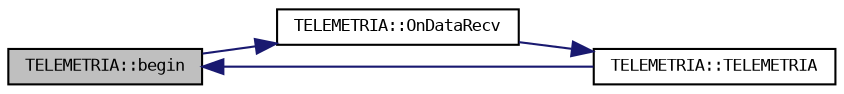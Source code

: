 digraph "TELEMETRIA::begin"
{
 // LATEX_PDF_SIZE
  bgcolor="transparent";
  edge [fontname="DejaVuSansMono",fontsize="8",labelfontname="DejaVuSansMono",labelfontsize="8"];
  node [fontname="DejaVuSansMono",fontsize="8",shape=record];
  rankdir="LR";
  Node1 [label="TELEMETRIA::begin",height=0.2,width=0.4,color="black", fillcolor="grey75", style="filled", fontcolor="black",tooltip=" "];
  Node1 -> Node2 [color="midnightblue",fontsize="8",style="solid",fontname="DejaVuSansMono"];
  Node2 [label="TELEMETRIA::OnDataRecv",height=0.2,width=0.4,color="black",URL="$classTELEMETRIA.html#ace27ccd5888ebc3802a4eb22cc3fd9da",tooltip=" "];
  Node2 -> Node3 [color="midnightblue",fontsize="8",style="solid",fontname="DejaVuSansMono"];
  Node3 [label="TELEMETRIA::TELEMETRIA",height=0.2,width=0.4,color="black",URL="$classTELEMETRIA.html#ae47c01609eec8284a663dd66e0d7c632",tooltip=" "];
  Node3 -> Node1 [color="midnightblue",fontsize="8",style="solid",fontname="DejaVuSansMono"];
}
